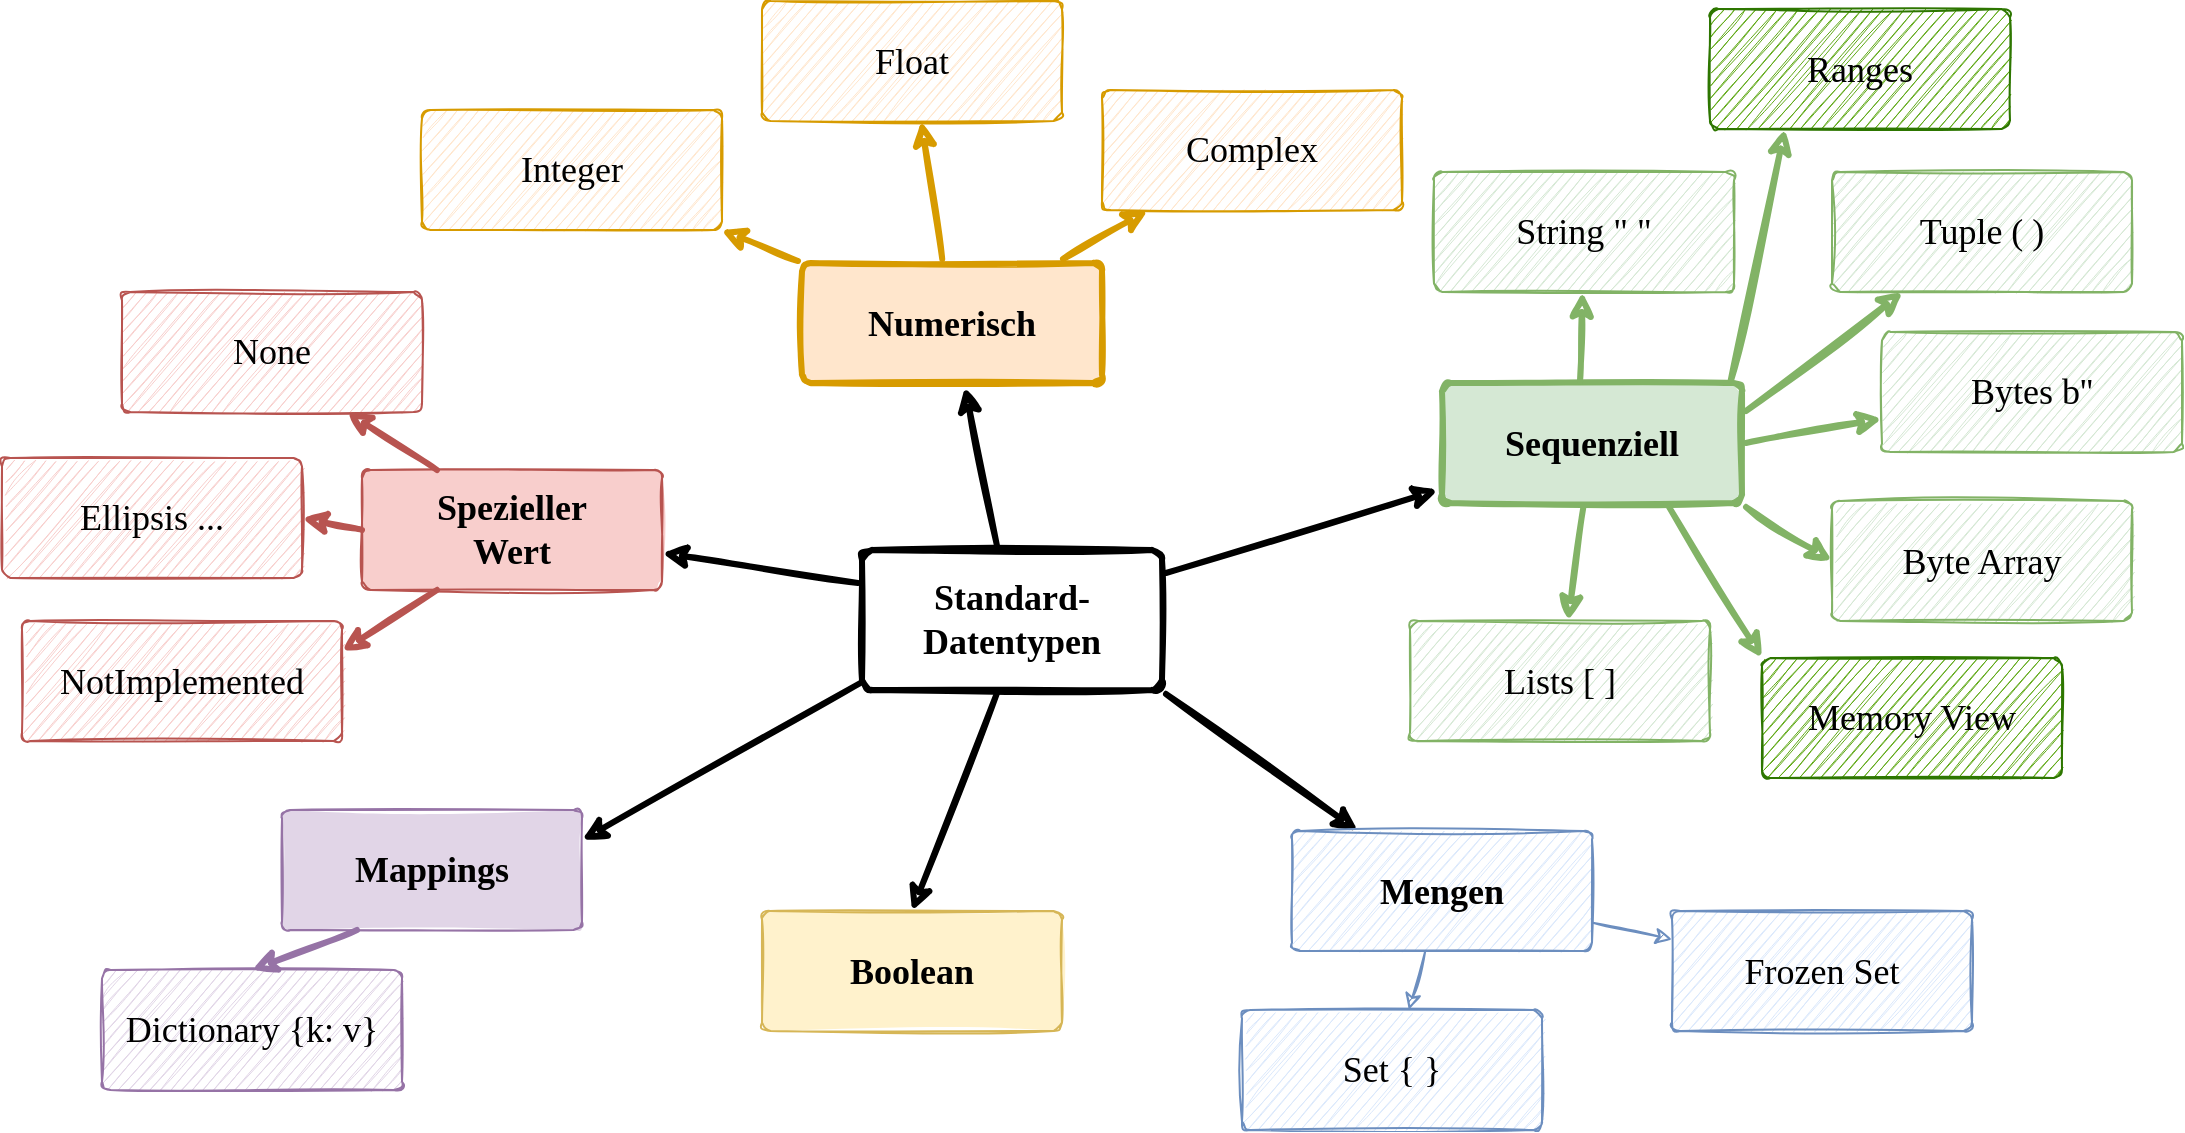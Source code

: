 <mxfile version="20.2.3" type="github">
  <diagram id="6a731a19-8d31-9384-78a2-239565b7b9f0" name="Page-1">
    <mxGraphModel dx="1713" dy="798" grid="1" gridSize="10" guides="1" tooltips="1" connect="1" arrows="1" fold="1" page="1" pageScale="1" pageWidth="1169" pageHeight="827" background="none" math="0" shadow="0">
      <root>
        <mxCell id="0" />
        <mxCell id="1" parent="0" />
        <mxCell id="tZK1ywAeQsJ68GABahhb-1782" value="" style="edgeStyle=none;rounded=1;jumpStyle=none;html=1;shadow=0;labelBackgroundColor=none;startArrow=none;startFill=0;jettySize=auto;orthogonalLoop=1;strokeColor=#82b366;strokeWidth=3;fontFamily=Comic Sans MS;fontSize=18;fontColor=#FFFFFF;spacing=5;fontStyle=1;fillColor=#d5e8d4;sketch=1;entryX=0.25;entryY=1;entryDx=0;entryDy=0;exitX=0.948;exitY=0.039;exitDx=0;exitDy=0;exitPerimeter=0;" edge="1" parent="1" source="1771" target="tZK1ywAeQsJ68GABahhb-1781">
          <mxGeometry relative="1" as="geometry">
            <mxPoint x="908.033" y="254.5" as="sourcePoint" />
            <mxPoint x="912.156" y="211" as="targetPoint" />
          </mxGeometry>
        </mxCell>
        <mxCell id="1745" value="" style="edgeStyle=none;rounded=0;jumpStyle=none;html=1;shadow=0;labelBackgroundColor=none;startArrow=none;startFill=0;endArrow=classic;endFill=1;jettySize=auto;orthogonalLoop=1;strokeColor=#000000;strokeWidth=3;fontFamily=Comic Sans MS;fontSize=18;fontColor=#23445D;spacing=5;sketch=1;" parent="1" source="1749" target="1764" edge="1">
          <mxGeometry relative="1" as="geometry" />
        </mxCell>
        <mxCell id="1746" value="" style="edgeStyle=none;rounded=0;jumpStyle=none;html=1;shadow=0;labelBackgroundColor=none;startArrow=none;startFill=0;endArrow=classic;endFill=1;jettySize=auto;orthogonalLoop=1;strokeColor=#000000;strokeWidth=3;fontFamily=Comic Sans MS;fontSize=18;fontColor=#23445D;spacing=5;sketch=1;" parent="1" source="1749" target="1771" edge="1">
          <mxGeometry relative="1" as="geometry" />
        </mxCell>
        <mxCell id="1747" value="" style="edgeStyle=none;rounded=0;jumpStyle=none;html=1;shadow=0;labelBackgroundColor=none;startArrow=none;startFill=0;endArrow=classic;endFill=1;jettySize=auto;orthogonalLoop=1;strokeColor=#000000;strokeWidth=3;fontFamily=Comic Sans MS;fontSize=18;fontColor=#23445D;spacing=5;sketch=1;exitX=1;exitY=1;exitDx=0;exitDy=0;" parent="1" source="1749" target="1760" edge="1">
          <mxGeometry relative="1" as="geometry" />
        </mxCell>
        <mxCell id="1748" value="" style="edgeStyle=none;rounded=0;jumpStyle=none;html=1;shadow=0;labelBackgroundColor=none;startArrow=none;startFill=0;endArrow=classic;endFill=1;jettySize=auto;orthogonalLoop=1;strokeColor=#000000;strokeWidth=3;fontFamily=Comic Sans MS;fontSize=18;fontColor=#23445D;spacing=5;sketch=1;exitX=0;exitY=0.25;exitDx=0;exitDy=0;" parent="1" source="1749" target="1753" edge="1">
          <mxGeometry relative="1" as="geometry" />
        </mxCell>
        <mxCell id="1749" value="Standard-Datentypen" style="rounded=1;whiteSpace=wrap;html=1;shadow=0;labelBackgroundColor=none;strokeWidth=3;fontFamily=Comic Sans MS;fontSize=18;align=center;fontStyle=1;spacing=5;arcSize=7;perimeterSpacing=2;sketch=1;fillStyle=solid;" parent="1" vertex="1">
          <mxGeometry x="530" y="330" width="150" height="70" as="geometry" />
        </mxCell>
        <mxCell id="1753" value="Spezieller&lt;br&gt;Wert" style="rounded=1;whiteSpace=wrap;html=1;shadow=0;labelBackgroundColor=none;strokeColor=#b85450;strokeWidth=1;fillColor=#f8cecc;fontFamily=Comic Sans MS;fontSize=18;align=center;spacing=5;fontStyle=1;arcSize=7;perimeterSpacing=0;sketch=1;fillStyle=solid;" parent="1" vertex="1">
          <mxGeometry x="280" y="290" width="150" height="60" as="geometry" />
        </mxCell>
        <mxCell id="1757" value="" style="edgeStyle=none;rounded=0;jumpStyle=none;html=1;shadow=0;labelBackgroundColor=none;startArrow=none;startFill=0;endArrow=classic;endFill=1;jettySize=auto;orthogonalLoop=1;strokeColor=#6c8ebf;strokeWidth=1;fontFamily=Comic Sans MS;fontSize=18;fontColor=#FFFFFF;spacing=5;sketch=1;fillColor=#dae8fc;" parent="1" source="1760" target="1763" edge="1">
          <mxGeometry relative="1" as="geometry" />
        </mxCell>
        <mxCell id="1759" value="" style="edgeStyle=none;rounded=0;jumpStyle=none;html=1;shadow=0;labelBackgroundColor=none;startArrow=none;startFill=0;endArrow=classic;endFill=1;jettySize=auto;orthogonalLoop=1;strokeColor=#6c8ebf;strokeWidth=1;fontFamily=Comic Sans MS;fontSize=18;fontColor=#FFFFFF;spacing=5;sketch=1;fillColor=#dae8fc;" parent="1" source="1760" target="1761" edge="1">
          <mxGeometry relative="1" as="geometry" />
        </mxCell>
        <mxCell id="1760" value="Mengen" style="rounded=1;whiteSpace=wrap;html=1;shadow=0;labelBackgroundColor=none;strokeColor=#6c8ebf;strokeWidth=1;fillColor=#dae8fc;fontFamily=Comic Sans MS;fontSize=18;align=center;spacing=5;fontStyle=1;arcSize=7;perimeterSpacing=0;sketch=1;" parent="1" vertex="1">
          <mxGeometry x="745" y="470.5" width="150" height="60" as="geometry" />
        </mxCell>
        <mxCell id="1761" value="Frozen Set" style="rounded=1;whiteSpace=wrap;html=1;shadow=0;labelBackgroundColor=none;strokeColor=#6c8ebf;strokeWidth=1;fillColor=#dae8fc;fontFamily=Comic Sans MS;fontSize=18;align=center;spacing=5;arcSize=7;perimeterSpacing=0;sketch=1;" parent="1" vertex="1">
          <mxGeometry x="935" y="510.5" width="150" height="60" as="geometry" />
        </mxCell>
        <mxCell id="1763" value="Set { }" style="rounded=1;whiteSpace=wrap;html=1;shadow=0;labelBackgroundColor=none;strokeColor=#6c8ebf;strokeWidth=1;fillColor=#dae8fc;fontFamily=Comic Sans MS;fontSize=18;align=center;spacing=5;arcSize=7;perimeterSpacing=0;sketch=1;" parent="1" vertex="1">
          <mxGeometry x="720" y="560" width="150" height="60" as="geometry" />
        </mxCell>
        <mxCell id="1764" value="Numerisch" style="rounded=1;whiteSpace=wrap;html=1;shadow=0;labelBackgroundColor=none;strokeColor=#D79B00;strokeWidth=3;fillColor=#ffe6cc;fontFamily=Comic Sans MS;fontSize=18;align=center;spacing=5;fontStyle=1;arcSize=7;perimeterSpacing=2;sketch=1;fillStyle=solid;" parent="1" vertex="1">
          <mxGeometry x="500" y="186.5" width="150" height="60" as="geometry" />
        </mxCell>
        <mxCell id="1765" value="Complex" style="rounded=1;whiteSpace=wrap;html=1;shadow=0;labelBackgroundColor=none;strokeColor=#D79B00;strokeWidth=1;fillColor=#ffe6cc;fontFamily=Comic Sans MS;fontSize=18;align=center;spacing=5;arcSize=7;perimeterSpacing=0;sketch=1;" parent="1" vertex="1">
          <mxGeometry x="650" y="100" width="150" height="60" as="geometry" />
        </mxCell>
        <mxCell id="1766" value="" style="edgeStyle=none;rounded=0;jumpStyle=none;html=1;shadow=0;labelBackgroundColor=none;startArrow=none;startFill=0;endArrow=classic;endFill=1;jettySize=auto;orthogonalLoop=1;strokeColor=#D79B00;strokeWidth=3;fontFamily=Comic Sans MS;fontSize=18;fontColor=#FFFFFF;spacing=5;sketch=1;fillColor=#ffe6cc;" parent="1" source="1764" target="1765" edge="1">
          <mxGeometry relative="1" as="geometry" />
        </mxCell>
        <mxCell id="1767" value="Float" style="rounded=1;whiteSpace=wrap;html=1;shadow=0;labelBackgroundColor=none;strokeColor=#D79B00;strokeWidth=1;fillColor=#ffe6cc;fontFamily=Comic Sans MS;fontSize=18;align=center;spacing=5;arcSize=7;perimeterSpacing=0;sketch=1;" parent="1" vertex="1">
          <mxGeometry x="480" y="55.5" width="150" height="60" as="geometry" />
        </mxCell>
        <mxCell id="1768" value="" style="edgeStyle=none;rounded=0;jumpStyle=none;html=1;shadow=0;labelBackgroundColor=none;startArrow=none;startFill=0;endArrow=classic;endFill=1;jettySize=auto;orthogonalLoop=1;strokeColor=#D79B00;strokeWidth=3;fontFamily=Comic Sans MS;fontSize=18;fontColor=#FFFFFF;spacing=5;sketch=1;fillColor=#ffe6cc;" parent="1" source="1764" target="1767" edge="1">
          <mxGeometry relative="1" as="geometry" />
        </mxCell>
        <mxCell id="1769" value="Integer" style="rounded=1;whiteSpace=wrap;html=1;shadow=0;labelBackgroundColor=none;strokeColor=#D79B00;strokeWidth=1;fillColor=#ffe6cc;fontFamily=Comic Sans MS;fontSize=18;align=center;spacing=5;arcSize=7;perimeterSpacing=0;sketch=1;" parent="1" vertex="1">
          <mxGeometry x="310" y="110" width="150" height="60" as="geometry" />
        </mxCell>
        <mxCell id="1770" value="" style="edgeStyle=none;rounded=0;jumpStyle=none;html=1;shadow=0;labelBackgroundColor=none;startArrow=none;startFill=0;endArrow=classic;endFill=1;jettySize=auto;orthogonalLoop=1;strokeColor=#D79B00;strokeWidth=3;fontFamily=Comic Sans MS;fontSize=18;fontColor=#FFFFFF;spacing=5;sketch=1;fillColor=#ffe6cc;" parent="1" source="1764" target="1769" edge="1">
          <mxGeometry relative="1" as="geometry" />
        </mxCell>
        <mxCell id="1771" value="Sequenziell" style="rounded=1;whiteSpace=wrap;html=1;shadow=0;labelBackgroundColor=none;strokeColor=#82b366;strokeWidth=3;fillColor=#d5e8d4;fontFamily=Comic Sans MS;fontSize=18;align=center;spacing=5;fontStyle=1;arcSize=7;perimeterSpacing=2;sketch=1;fillStyle=solid;" parent="1" vertex="1">
          <mxGeometry x="820" y="246.5" width="150" height="60" as="geometry" />
        </mxCell>
        <mxCell id="1772" value="Lists [ ]" style="rounded=1;whiteSpace=wrap;html=1;shadow=0;labelBackgroundColor=none;strokeColor=#82b366;strokeWidth=1;fillColor=#d5e8d4;fontFamily=Comic Sans MS;fontSize=18;align=center;spacing=5;fontStyle=0;arcSize=7;perimeterSpacing=0;sketch=1;" parent="1" vertex="1">
          <mxGeometry x="804" y="365.5" width="150" height="60" as="geometry" />
        </mxCell>
        <mxCell id="1773" value="" style="edgeStyle=none;rounded=1;jumpStyle=none;html=1;shadow=0;labelBackgroundColor=none;startArrow=none;startFill=0;jettySize=auto;orthogonalLoop=1;strokeColor=#82b366;strokeWidth=3;fontFamily=Comic Sans MS;fontSize=18;fontColor=#FFFFFF;spacing=5;fontStyle=1;fillColor=#d5e8d4;sketch=1;" parent="1" source="1771" target="1772" edge="1">
          <mxGeometry relative="1" as="geometry" />
        </mxCell>
        <mxCell id="1774" value="Bytes b&#39;&#39;" style="rounded=1;whiteSpace=wrap;html=1;shadow=0;labelBackgroundColor=none;strokeColor=#82b366;strokeWidth=1;fillColor=#d5e8d4;fontFamily=Comic Sans MS;fontSize=18;align=center;spacing=5;fontStyle=0;arcSize=7;perimeterSpacing=0;sketch=1;" parent="1" vertex="1">
          <mxGeometry x="1040" y="221" width="150" height="60" as="geometry" />
        </mxCell>
        <mxCell id="1775" value="" style="edgeStyle=none;rounded=1;jumpStyle=none;html=1;shadow=0;labelBackgroundColor=none;startArrow=none;startFill=0;jettySize=auto;orthogonalLoop=1;strokeColor=#82b366;strokeWidth=3;fontFamily=Comic Sans MS;fontSize=18;fontColor=#FFFFFF;spacing=5;fontStyle=1;fillColor=#d5e8d4;sketch=1;exitX=1;exitY=0.5;exitDx=0;exitDy=0;" parent="1" source="1771" target="1774" edge="1">
          <mxGeometry relative="1" as="geometry" />
        </mxCell>
        <mxCell id="1776" value="Tuple ( )" style="rounded=1;whiteSpace=wrap;html=1;shadow=0;labelBackgroundColor=none;strokeColor=#82b366;strokeWidth=1;fillColor=#d5e8d4;fontFamily=Comic Sans MS;fontSize=18;align=center;spacing=5;fontStyle=0;arcSize=7;perimeterSpacing=0;sketch=1;" parent="1" vertex="1">
          <mxGeometry x="1015" y="141" width="150" height="60" as="geometry" />
        </mxCell>
        <mxCell id="1777" value="" style="edgeStyle=none;rounded=1;jumpStyle=none;html=1;shadow=0;labelBackgroundColor=none;startArrow=none;startFill=0;jettySize=auto;orthogonalLoop=1;strokeColor=#82b366;strokeWidth=3;fontFamily=Comic Sans MS;fontSize=18;fontColor=#FFFFFF;spacing=5;fontStyle=1;fillColor=#d5e8d4;sketch=1;exitX=1;exitY=0.25;exitDx=0;exitDy=0;" parent="1" source="1771" target="1776" edge="1">
          <mxGeometry relative="1" as="geometry" />
        </mxCell>
        <mxCell id="1779" value="" style="edgeStyle=none;rounded=1;jumpStyle=none;html=1;shadow=0;labelBackgroundColor=none;startArrow=none;startFill=0;jettySize=auto;orthogonalLoop=1;strokeColor=#82b366;strokeWidth=3;fontFamily=Comic Sans MS;fontSize=18;fontColor=#FFFFFF;spacing=5;fontStyle=1;fillColor=#d5e8d4;sketch=1;exitX=0.461;exitY=0.023;exitDx=0;exitDy=0;exitPerimeter=0;" parent="1" source="1771" target="1778" edge="1">
          <mxGeometry relative="1" as="geometry">
            <mxPoint x="920" y="241" as="sourcePoint" />
          </mxGeometry>
        </mxCell>
        <mxCell id="X-NRlNJ1EieBE7V-gmd9-1781" value="Byte Array" style="rounded=1;whiteSpace=wrap;html=1;shadow=0;labelBackgroundColor=none;strokeColor=#82b366;strokeWidth=1;fillColor=#d5e8d4;fontFamily=Comic Sans MS;fontSize=18;align=center;spacing=5;fontStyle=0;arcSize=7;perimeterSpacing=0;sketch=1;" parent="1" vertex="1">
          <mxGeometry x="1015" y="305.5" width="150" height="60" as="geometry" />
        </mxCell>
        <mxCell id="X-NRlNJ1EieBE7V-gmd9-1782" value="" style="edgeStyle=none;rounded=1;jumpStyle=none;html=1;shadow=0;labelBackgroundColor=none;startArrow=none;startFill=0;jettySize=auto;orthogonalLoop=1;strokeColor=#82b366;strokeWidth=3;fontFamily=Comic Sans MS;fontSize=18;fontColor=#FFFFFF;spacing=5;fontStyle=1;fillColor=#d5e8d4;sketch=1;exitX=1;exitY=1;exitDx=0;exitDy=0;entryX=0;entryY=0.5;entryDx=0;entryDy=0;" parent="1" source="1771" target="X-NRlNJ1EieBE7V-gmd9-1781" edge="1">
          <mxGeometry relative="1" as="geometry">
            <mxPoint x="957" y="351.65" as="sourcePoint" />
          </mxGeometry>
        </mxCell>
        <mxCell id="X-NRlNJ1EieBE7V-gmd9-1783" value="" style="edgeStyle=none;rounded=0;jumpStyle=none;html=1;shadow=0;labelBackgroundColor=none;startArrow=none;startFill=0;endArrow=classic;endFill=1;jettySize=auto;orthogonalLoop=1;strokeColor=#000000;strokeWidth=3;fontFamily=Comic Sans MS;fontSize=18;fontColor=#23445D;spacing=5;sketch=1;exitX=0.013;exitY=0.919;exitDx=0;exitDy=0;entryX=1;entryY=0.25;entryDx=0;entryDy=0;exitPerimeter=0;" parent="1" source="1749" target="X-NRlNJ1EieBE7V-gmd9-1784" edge="1">
          <mxGeometry relative="1" as="geometry">
            <mxPoint x="523" y="578.5" as="sourcePoint" />
          </mxGeometry>
        </mxCell>
        <mxCell id="X-NRlNJ1EieBE7V-gmd9-1784" value="Mappings" style="rounded=1;whiteSpace=wrap;html=1;shadow=0;labelBackgroundColor=none;strokeColor=#9673a6;strokeWidth=1;fillColor=#e1d5e7;fontFamily=Comic Sans MS;fontSize=18;align=center;spacing=5;fontStyle=1;arcSize=7;perimeterSpacing=0;sketch=1;fillStyle=solid;" parent="1" vertex="1">
          <mxGeometry x="240" y="460" width="150" height="60" as="geometry" />
        </mxCell>
        <mxCell id="X-NRlNJ1EieBE7V-gmd9-1785" value="Dictionary {k: v}" style="rounded=1;whiteSpace=wrap;html=1;shadow=0;labelBackgroundColor=none;strokeColor=#9673a6;strokeWidth=1;fillColor=#e1d5e7;fontFamily=Comic Sans MS;fontSize=18;align=center;spacing=5;arcSize=7;perimeterSpacing=0;sketch=1;" parent="1" vertex="1">
          <mxGeometry x="150" y="540" width="150" height="60" as="geometry" />
        </mxCell>
        <mxCell id="X-NRlNJ1EieBE7V-gmd9-1786" value="" style="edgeStyle=none;rounded=0;jumpStyle=none;html=1;shadow=0;labelBackgroundColor=none;startArrow=none;startFill=0;endArrow=classic;endFill=1;jettySize=auto;orthogonalLoop=1;strokeColor=#9673a6;strokeWidth=3;fontFamily=Comic Sans MS;fontSize=18;fontColor=#FFFFFF;spacing=5;sketch=1;fillColor=#e1d5e7;entryX=0.5;entryY=0;entryDx=0;entryDy=0;exitX=0.25;exitY=1;exitDx=0;exitDy=0;" parent="1" source="X-NRlNJ1EieBE7V-gmd9-1784" target="X-NRlNJ1EieBE7V-gmd9-1785" edge="1">
          <mxGeometry relative="1" as="geometry">
            <mxPoint x="303.889" y="644" as="sourcePoint" />
          </mxGeometry>
        </mxCell>
        <mxCell id="X-NRlNJ1EieBE7V-gmd9-1787" value="Boolean" style="rounded=1;whiteSpace=wrap;html=1;shadow=0;labelBackgroundColor=none;strokeColor=#d6b656;strokeWidth=1;fillColor=#fff2cc;fontFamily=Comic Sans MS;fontSize=18;align=center;spacing=5;fontStyle=1;arcSize=7;perimeterSpacing=0;sketch=1;fillStyle=solid;" parent="1" vertex="1">
          <mxGeometry x="480" y="510.5" width="150" height="60" as="geometry" />
        </mxCell>
        <mxCell id="X-NRlNJ1EieBE7V-gmd9-1788" value="" style="edgeStyle=none;rounded=0;jumpStyle=none;html=1;shadow=0;labelBackgroundColor=none;startArrow=none;startFill=0;endArrow=classic;endFill=1;jettySize=auto;orthogonalLoop=1;strokeColor=#000000;strokeWidth=3;fontFamily=Comic Sans MS;fontSize=18;fontColor=#23445D;spacing=5;sketch=1;exitX=0.455;exitY=0.973;exitDx=0;exitDy=0;entryX=0.5;entryY=0;entryDx=0;entryDy=0;exitPerimeter=0;" parent="1" source="1749" target="X-NRlNJ1EieBE7V-gmd9-1787" edge="1">
          <mxGeometry relative="1" as="geometry">
            <mxPoint x="505.002" y="420.006" as="sourcePoint" />
            <mxPoint x="370" y="475.5" as="targetPoint" />
          </mxGeometry>
        </mxCell>
        <mxCell id="X-NRlNJ1EieBE7V-gmd9-1789" value="None" style="rounded=1;whiteSpace=wrap;html=1;shadow=0;labelBackgroundColor=none;strokeColor=#b85450;strokeWidth=1;fillColor=#f8cecc;fontFamily=Comic Sans MS;fontSize=18;align=center;spacing=5;fontStyle=0;arcSize=7;perimeterSpacing=0;sketch=1;fillStyle=hachure;" parent="1" vertex="1">
          <mxGeometry x="160" y="201" width="150" height="60" as="geometry" />
        </mxCell>
        <mxCell id="X-NRlNJ1EieBE7V-gmd9-1790" value="Ellipsis ..." style="rounded=1;whiteSpace=wrap;html=1;shadow=0;labelBackgroundColor=none;strokeColor=#b85450;strokeWidth=1;fillColor=#f8cecc;fontFamily=Comic Sans MS;fontSize=18;align=center;spacing=5;fontStyle=0;arcSize=7;perimeterSpacing=0;sketch=1;fillStyle=hachure;" parent="1" vertex="1">
          <mxGeometry x="100" y="284" width="150" height="60" as="geometry" />
        </mxCell>
        <mxCell id="X-NRlNJ1EieBE7V-gmd9-1791" value="NotImplemented" style="rounded=1;whiteSpace=wrap;html=1;shadow=0;labelBackgroundColor=none;strokeColor=#b85450;strokeWidth=1;fillColor=#f8cecc;fontFamily=Comic Sans MS;fontSize=18;align=center;spacing=5;fontStyle=0;arcSize=7;perimeterSpacing=0;sketch=1;fillStyle=hachure;" parent="1" vertex="1">
          <mxGeometry x="110" y="365.5" width="160" height="60" as="geometry" />
        </mxCell>
        <mxCell id="X-NRlNJ1EieBE7V-gmd9-1793" value="" style="edgeStyle=none;rounded=0;jumpStyle=none;html=1;shadow=0;labelBackgroundColor=none;startArrow=none;startFill=0;endArrow=classic;endFill=1;jettySize=auto;orthogonalLoop=1;strokeColor=#b85450;strokeWidth=3;fontFamily=Comic Sans MS;fontSize=18;fontColor=#FFFFFF;spacing=5;sketch=1;fillColor=#f8cecc;entryX=1;entryY=0.25;entryDx=0;entryDy=0;exitX=0.25;exitY=1;exitDx=0;exitDy=0;" parent="1" source="1753" target="X-NRlNJ1EieBE7V-gmd9-1791" edge="1">
          <mxGeometry relative="1" as="geometry">
            <mxPoint x="332.5" y="369" as="sourcePoint" />
            <mxPoint x="280" y="389" as="targetPoint" />
          </mxGeometry>
        </mxCell>
        <mxCell id="X-NRlNJ1EieBE7V-gmd9-1794" value="" style="edgeStyle=none;rounded=0;jumpStyle=none;html=1;shadow=0;labelBackgroundColor=none;startArrow=none;startFill=0;endArrow=classic;endFill=1;jettySize=auto;orthogonalLoop=1;strokeColor=#b85450;strokeWidth=3;fontFamily=Comic Sans MS;fontSize=18;fontColor=#FFFFFF;spacing=5;sketch=1;fillColor=#f8cecc;entryX=1;entryY=0.5;entryDx=0;entryDy=0;exitX=0;exitY=0.5;exitDx=0;exitDy=0;" parent="1" source="1753" target="X-NRlNJ1EieBE7V-gmd9-1790" edge="1">
          <mxGeometry relative="1" as="geometry">
            <mxPoint x="327.5" y="360" as="sourcePoint" />
            <mxPoint x="280" y="390.5" as="targetPoint" />
          </mxGeometry>
        </mxCell>
        <mxCell id="X-NRlNJ1EieBE7V-gmd9-1795" value="" style="edgeStyle=none;rounded=0;jumpStyle=none;html=1;shadow=0;labelBackgroundColor=none;startArrow=none;startFill=0;endArrow=classic;endFill=1;jettySize=auto;orthogonalLoop=1;strokeColor=#b85450;strokeWidth=3;fontFamily=Comic Sans MS;fontSize=18;fontColor=#FFFFFF;spacing=5;sketch=1;fillColor=#f8cecc;entryX=0.75;entryY=1;entryDx=0;entryDy=0;exitX=0.25;exitY=0;exitDx=0;exitDy=0;" parent="1" source="1753" target="X-NRlNJ1EieBE7V-gmd9-1789" edge="1">
          <mxGeometry relative="1" as="geometry">
            <mxPoint x="290" y="330" as="sourcePoint" />
            <mxPoint x="260" y="324" as="targetPoint" />
          </mxGeometry>
        </mxCell>
        <mxCell id="tZK1ywAeQsJ68GABahhb-1780" value="Memory View" style="rounded=1;whiteSpace=wrap;html=1;shadow=0;labelBackgroundColor=none;strokeColor=#2D7600;strokeWidth=1;fillColor=#60a917;fontFamily=Comic Sans MS;fontSize=18;align=center;spacing=5;fontStyle=0;arcSize=7;perimeterSpacing=0;sketch=1;fontColor=#000000;" vertex="1" parent="1">
          <mxGeometry x="980" y="384" width="150" height="60" as="geometry" />
        </mxCell>
        <mxCell id="tZK1ywAeQsJ68GABahhb-1781" value="Ranges" style="rounded=1;whiteSpace=wrap;html=1;shadow=0;labelBackgroundColor=none;strokeColor=#2D7600;strokeWidth=1;fillColor=#60a917;fontFamily=Comic Sans MS;fontSize=18;align=center;spacing=5;fontStyle=0;arcSize=7;perimeterSpacing=0;sketch=1;fontColor=#000000;" vertex="1" parent="1">
          <mxGeometry x="954" y="59.5" width="150" height="60" as="geometry" />
        </mxCell>
        <mxCell id="1778" value="String &quot; &quot;" style="rounded=1;whiteSpace=wrap;html=1;shadow=0;labelBackgroundColor=none;strokeColor=#82b366;strokeWidth=1;fillColor=#d5e8d4;fontFamily=Comic Sans MS;fontSize=18;align=center;spacing=5;fontStyle=0;arcSize=7;perimeterSpacing=0;sketch=1;fillStyle=hachure;gradientColor=none;glass=0;" parent="1" vertex="1">
          <mxGeometry x="816" y="141" width="150" height="60" as="geometry" />
        </mxCell>
        <mxCell id="tZK1ywAeQsJ68GABahhb-1783" value="" style="edgeStyle=none;rounded=1;jumpStyle=none;html=1;shadow=0;labelBackgroundColor=none;startArrow=none;startFill=0;jettySize=auto;orthogonalLoop=1;strokeColor=#82b366;strokeWidth=3;fontFamily=Comic Sans MS;fontSize=18;fontColor=#FFFFFF;spacing=5;fontStyle=1;fillColor=#d5e8d4;sketch=1;entryX=0;entryY=0;entryDx=0;entryDy=0;exitX=0.75;exitY=1;exitDx=0;exitDy=0;" edge="1" parent="1" source="1771" target="tZK1ywAeQsJ68GABahhb-1780">
          <mxGeometry relative="1" as="geometry">
            <mxPoint x="979.998" y="264.996" as="sourcePoint" />
            <mxPoint x="1020" y="132.02" as="targetPoint" />
          </mxGeometry>
        </mxCell>
      </root>
    </mxGraphModel>
  </diagram>
</mxfile>
